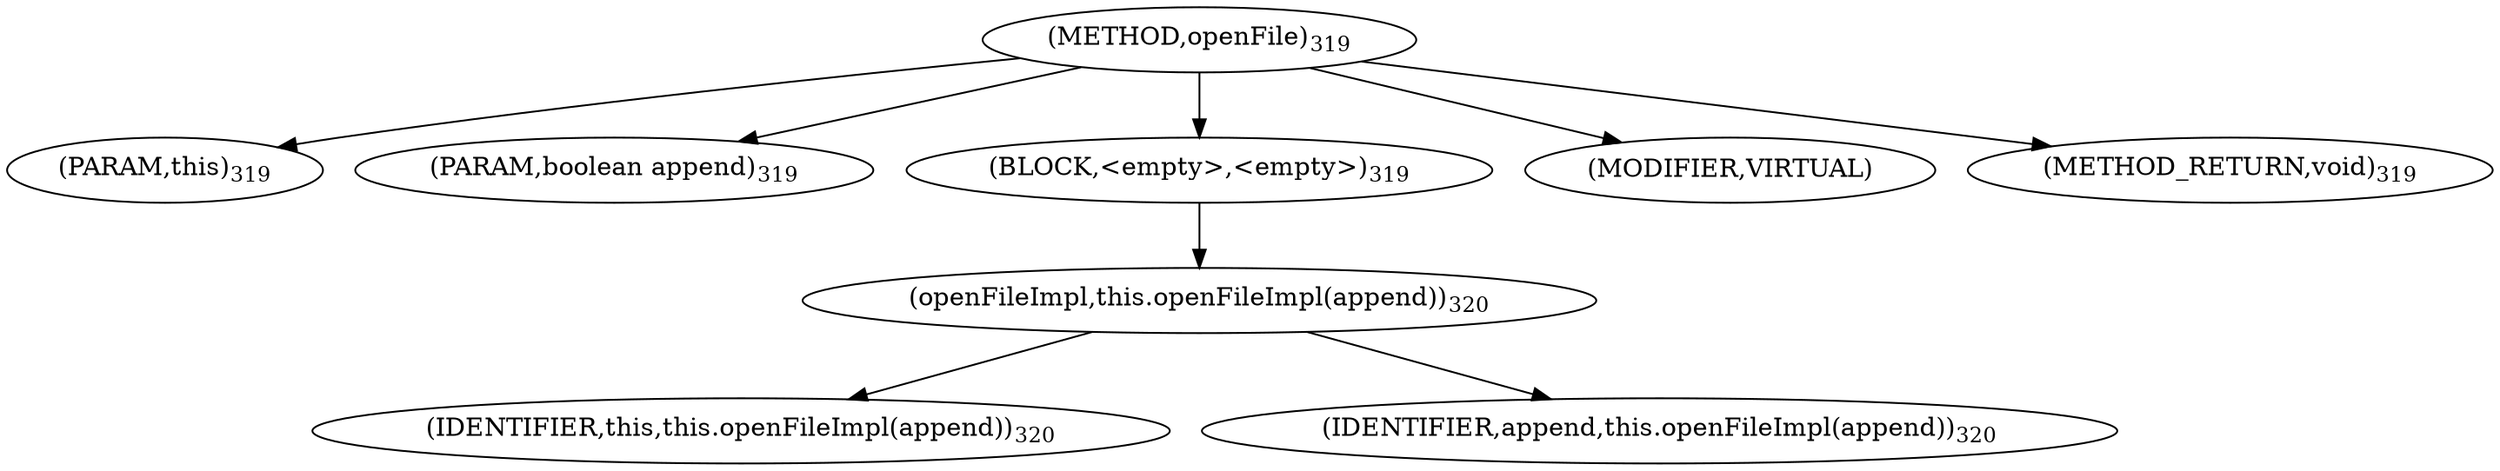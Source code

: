 digraph "openFile" {  
"657" [label = <(METHOD,openFile)<SUB>319</SUB>> ]
"42" [label = <(PARAM,this)<SUB>319</SUB>> ]
"658" [label = <(PARAM,boolean append)<SUB>319</SUB>> ]
"659" [label = <(BLOCK,&lt;empty&gt;,&lt;empty&gt;)<SUB>319</SUB>> ]
"660" [label = <(openFileImpl,this.openFileImpl(append))<SUB>320</SUB>> ]
"41" [label = <(IDENTIFIER,this,this.openFileImpl(append))<SUB>320</SUB>> ]
"661" [label = <(IDENTIFIER,append,this.openFileImpl(append))<SUB>320</SUB>> ]
"662" [label = <(MODIFIER,VIRTUAL)> ]
"663" [label = <(METHOD_RETURN,void)<SUB>319</SUB>> ]
  "657" -> "42" 
  "657" -> "658" 
  "657" -> "659" 
  "657" -> "662" 
  "657" -> "663" 
  "659" -> "660" 
  "660" -> "41" 
  "660" -> "661" 
}
